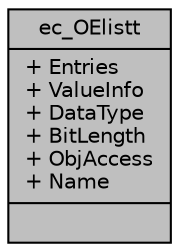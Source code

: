 digraph "ec_OElistt"
{
 // INTERACTIVE_SVG=YES
  edge [fontname="Helvetica",fontsize="10",labelfontname="Helvetica",labelfontsize="10"];
  node [fontname="Helvetica",fontsize="10",shape=record];
  Node1 [label="{ec_OElistt\n|+ Entries\l+ ValueInfo\l+ DataType\l+ BitLength\l+ ObjAccess\l+ Name\l|}",height=0.2,width=0.4,color="black", fillcolor="grey75", style="filled" fontcolor="black"];
}
